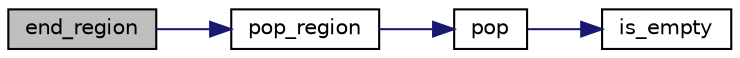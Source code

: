 digraph "end_region"
{
 // LATEX_PDF_SIZE
  edge [fontname="Helvetica",fontsize="10",labelfontname="Helvetica",labelfontsize="10"];
  node [fontname="Helvetica",fontsize="10",shape=record];
  rankdir="LR";
  Node1 [label="end_region",height=0.2,width=0.4,color="black", fillcolor="grey75", style="filled", fontcolor="black",tooltip="Ends the current region."];
  Node1 -> Node2 [color="midnightblue",fontsize="10",style="solid",fontname="Helvetica"];
  Node2 [label="pop_region",height=0.2,width=0.4,color="black", fillcolor="white", style="filled",URL="$d3/d91/region__stack_8c.html#afeb96bf21d57cc73671e0fa178704f63",tooltip="Pops a region from the stack."];
  Node2 -> Node3 [color="midnightblue",fontsize="10",style="solid",fontname="Helvetica"];
  Node3 [label="pop",height=0.2,width=0.4,color="black", fillcolor="white", style="filled",URL="$d3/dbb/stack_8c.html#ab9b175f5ea01bed047c29bcdb935a111",tooltip="Pops a value from the stack."];
  Node3 -> Node4 [color="midnightblue",fontsize="10",style="solid",fontname="Helvetica"];
  Node4 [label="is_empty",height=0.2,width=0.4,color="black", fillcolor="white", style="filled",URL="$d3/dbb/stack_8c.html#aeda5460a4306b1c90f61ac5bf8ba49bc",tooltip="Checks if the stack is empty."];
}
